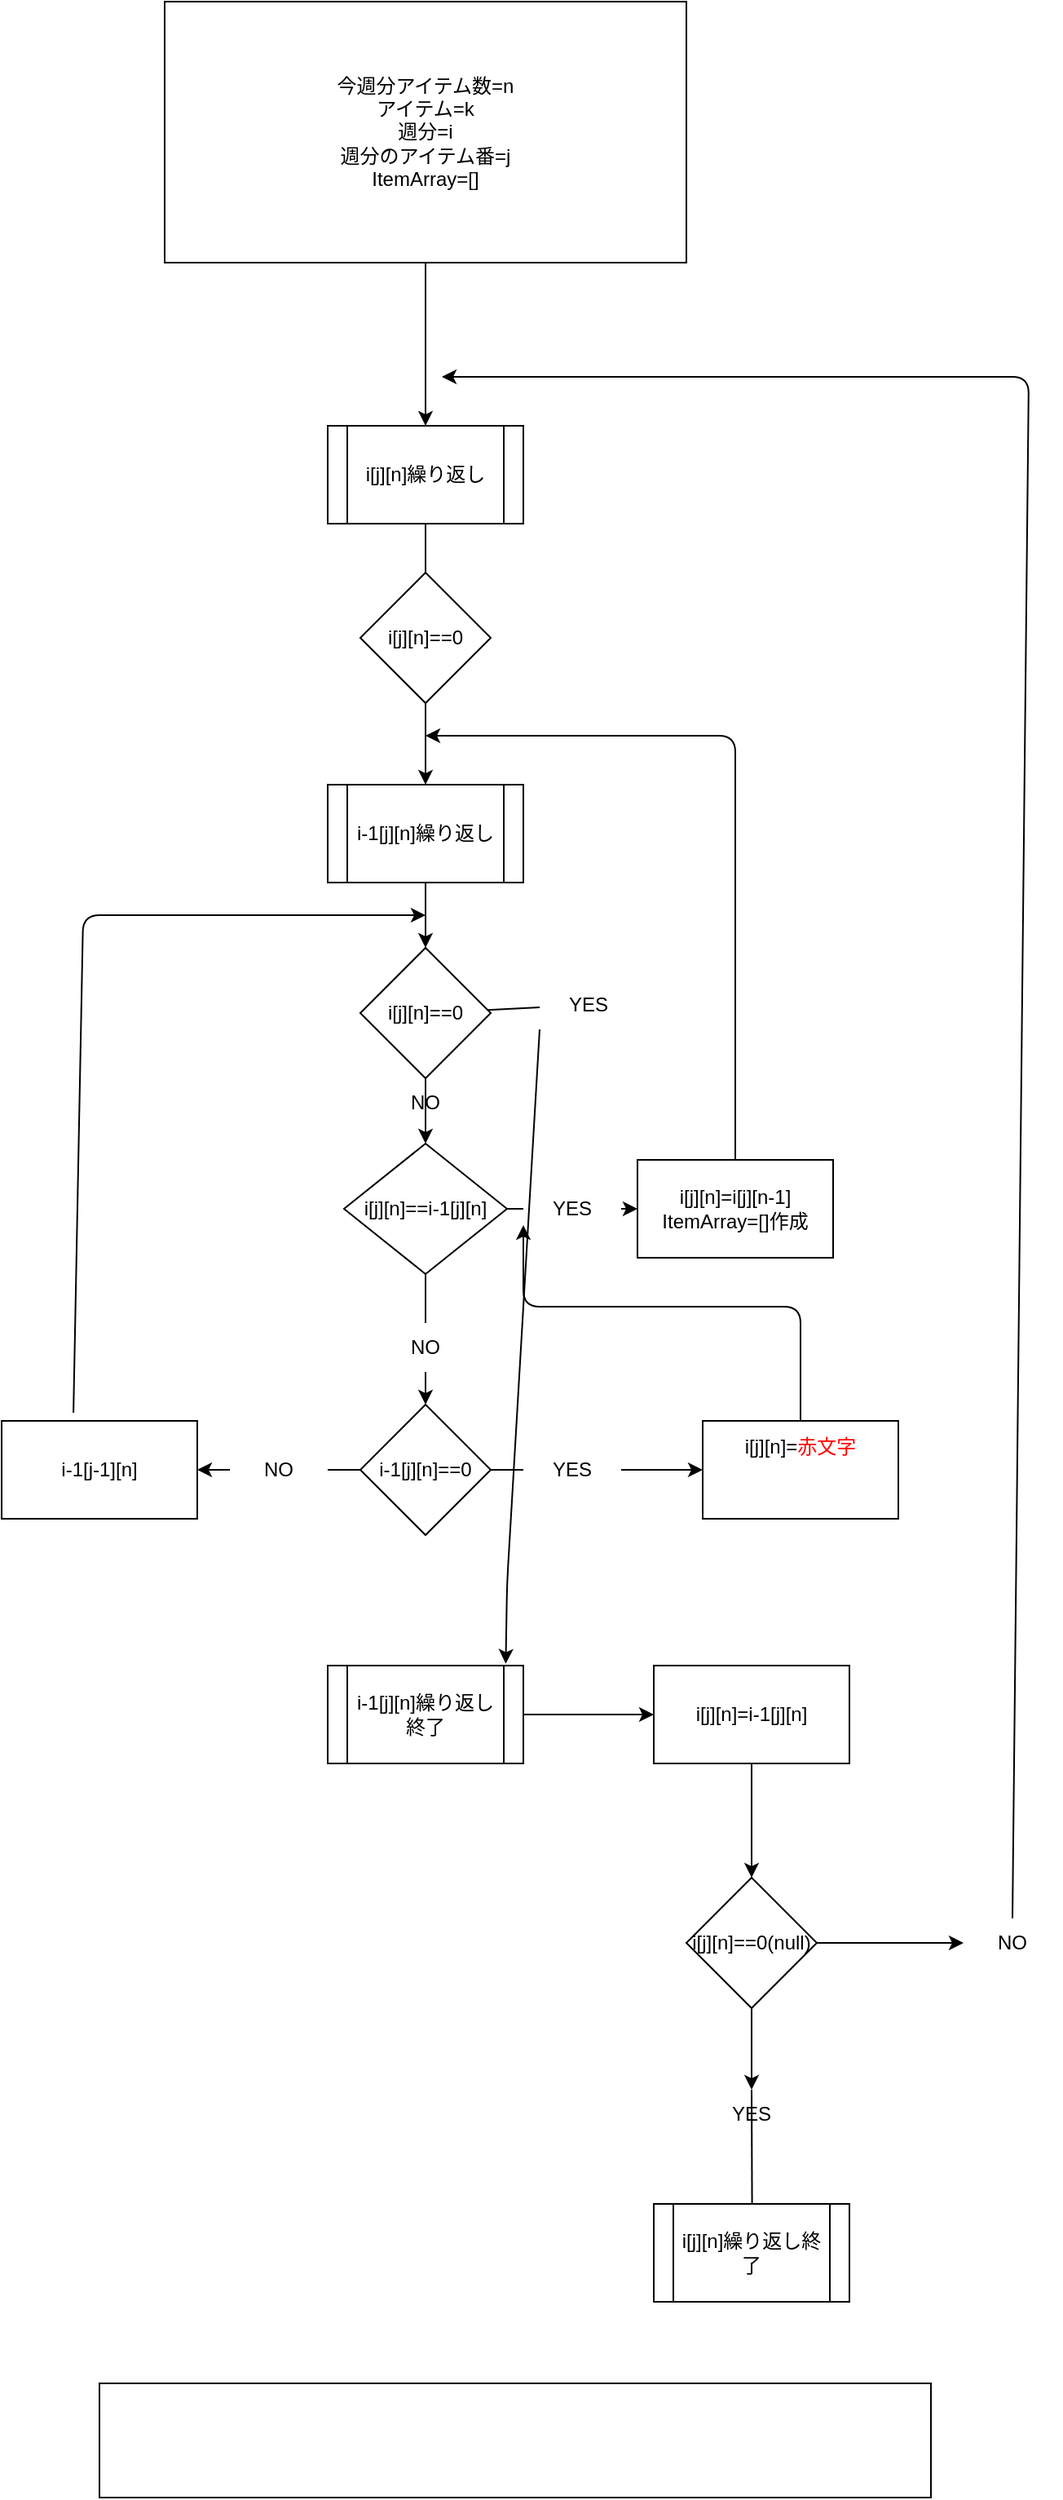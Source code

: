 <mxfile>
    <diagram id="GoBWmvPZ0nO9rFG4qCDN" name="Page-1">
        <mxGraphModel dx="1998" dy="2005" grid="1" gridSize="10" guides="1" tooltips="1" connect="1" arrows="1" fold="1" page="1" pageScale="1" pageWidth="850" pageHeight="1100" math="0" shadow="0">
            <root>
                <mxCell id="0"/>
                <mxCell id="1" parent="0"/>
                <mxCell id="94" value="" style="edgeStyle=none;html=1;fontColor=#FFFFFF;" edge="1" parent="1" source="2" target="3">
                    <mxGeometry relative="1" as="geometry"/>
                </mxCell>
                <mxCell id="2" value="今週分アイテム数=n&lt;br&gt;アイテム=k&lt;br&gt;週分=i&lt;br&gt;週分のアイテム番=j&lt;br&gt;ItemArray=[]" style="rounded=0;whiteSpace=wrap;html=1;" parent="1" vertex="1">
                    <mxGeometry x="-10" y="-340" width="320" height="160" as="geometry"/>
                </mxCell>
                <mxCell id="76" value="" style="edgeStyle=none;html=1;fontColor=#FF0000;startArrow=none;" edge="1" parent="1" source="48">
                    <mxGeometry relative="1" as="geometry">
                        <mxPoint x="150" y="140" as="targetPoint"/>
                    </mxGeometry>
                </mxCell>
                <mxCell id="3" value="i[j][n]繰り返し" style="shape=process;whiteSpace=wrap;html=1;backgroundOutline=1;" parent="1" vertex="1">
                    <mxGeometry x="90" y="-80" width="120" height="60" as="geometry"/>
                </mxCell>
                <mxCell id="81" value="" style="edgeStyle=none;html=1;fontColor=#FFFFFF;" edge="1" parent="1" source="55" target="80">
                    <mxGeometry relative="1" as="geometry"/>
                </mxCell>
                <mxCell id="55" value="i-1[j][n]繰り返し" style="shape=process;whiteSpace=wrap;html=1;backgroundOutline=1;" vertex="1" parent="1">
                    <mxGeometry x="90" y="140" width="120" height="60" as="geometry"/>
                </mxCell>
                <mxCell id="59" value="" style="edgeStyle=none;html=1;startArrow=none;" edge="1" parent="1" source="90" target="58">
                    <mxGeometry relative="1" as="geometry">
                        <Array as="points"/>
                    </mxGeometry>
                </mxCell>
                <mxCell id="61" value="" style="edgeStyle=none;html=1;startArrow=none;" edge="1" parent="1" source="62" target="60">
                    <mxGeometry relative="1" as="geometry"/>
                </mxCell>
                <mxCell id="56" value="i[j][n]==i-1[j][n]" style="rhombus;whiteSpace=wrap;html=1;" vertex="1" parent="1">
                    <mxGeometry x="100" y="360" width="100" height="80" as="geometry"/>
                </mxCell>
                <mxCell id="58" value="i[j][n]=i[j][n-1]&lt;br&gt;ItemArray=[]作成" style="whiteSpace=wrap;html=1;" vertex="1" parent="1">
                    <mxGeometry x="280" y="370" width="120" height="60" as="geometry"/>
                </mxCell>
                <mxCell id="65" value="" style="edgeStyle=none;html=1;startArrow=none;" edge="1" parent="1" source="66" target="64">
                    <mxGeometry relative="1" as="geometry"/>
                </mxCell>
                <mxCell id="72" value="" style="edgeStyle=none;html=1;fontColor=#FF0000;startArrow=none;" edge="1" parent="1" source="73" target="71">
                    <mxGeometry relative="1" as="geometry"/>
                </mxCell>
                <mxCell id="60" value="i-1[j][n]==0" style="rhombus;whiteSpace=wrap;html=1;" vertex="1" parent="1">
                    <mxGeometry x="110" y="520" width="80" height="80" as="geometry"/>
                </mxCell>
                <mxCell id="63" value="" style="edgeStyle=none;html=1;endArrow=none;" edge="1" parent="1" source="56" target="62">
                    <mxGeometry relative="1" as="geometry">
                        <mxPoint x="150" y="440" as="sourcePoint"/>
                        <mxPoint x="150" y="520" as="targetPoint"/>
                    </mxGeometry>
                </mxCell>
                <mxCell id="62" value="NO" style="text;strokeColor=none;align=center;fillColor=none;html=1;verticalAlign=middle;whiteSpace=wrap;rounded=0;" vertex="1" parent="1">
                    <mxGeometry x="120" y="470" width="60" height="30" as="geometry"/>
                </mxCell>
                <mxCell id="68" style="edgeStyle=none;html=1;fontColor=#FF0000;" edge="1" parent="1" source="64">
                    <mxGeometry relative="1" as="geometry">
                        <mxPoint x="210" y="410" as="targetPoint"/>
                        <Array as="points">
                            <mxPoint x="380" y="460"/>
                            <mxPoint x="210" y="460"/>
                        </Array>
                    </mxGeometry>
                </mxCell>
                <mxCell id="64" value="i[j][n]=&lt;font color=&quot;#ff0000&quot;&gt;赤文字&lt;/font&gt;&lt;br&gt;&lt;font color=&quot;#ffffff&quot;&gt;ItemArray=[&quot;赤文字&quot;,&quot;&quot;]&lt;/font&gt;" style="whiteSpace=wrap;html=1;" vertex="1" parent="1">
                    <mxGeometry x="320" y="530" width="120" height="60" as="geometry"/>
                </mxCell>
                <mxCell id="67" value="" style="edgeStyle=none;html=1;endArrow=none;" edge="1" parent="1" source="60" target="66">
                    <mxGeometry relative="1" as="geometry">
                        <mxPoint x="190" y="560" as="sourcePoint"/>
                        <mxPoint x="250" y="560" as="targetPoint"/>
                    </mxGeometry>
                </mxCell>
                <mxCell id="66" value="YES" style="text;strokeColor=none;align=center;fillColor=none;html=1;verticalAlign=middle;whiteSpace=wrap;rounded=0;" vertex="1" parent="1">
                    <mxGeometry x="210" y="545" width="60" height="30" as="geometry"/>
                </mxCell>
                <mxCell id="71" value="i-1[j-1][n]" style="whiteSpace=wrap;html=1;" vertex="1" parent="1">
                    <mxGeometry x="-110" y="530" width="120" height="60" as="geometry"/>
                </mxCell>
                <mxCell id="74" value="" style="edgeStyle=none;html=1;fontColor=#FF0000;endArrow=none;" edge="1" parent="1" source="60" target="73">
                    <mxGeometry relative="1" as="geometry">
                        <mxPoint x="110" y="560" as="sourcePoint"/>
                        <mxPoint x="50" y="560" as="targetPoint"/>
                    </mxGeometry>
                </mxCell>
                <mxCell id="73" value="NO" style="text;strokeColor=none;align=center;fillColor=none;html=1;verticalAlign=middle;whiteSpace=wrap;rounded=0;" vertex="1" parent="1">
                    <mxGeometry x="30" y="545" width="60" height="30" as="geometry"/>
                </mxCell>
                <mxCell id="87" value="" style="edgeStyle=none;html=1;fontColor=#FFFFFF;" edge="1" parent="1" source="80" target="56">
                    <mxGeometry relative="1" as="geometry"/>
                </mxCell>
                <mxCell id="80" value="i[j][n]==0" style="rhombus;whiteSpace=wrap;html=1;" vertex="1" parent="1">
                    <mxGeometry x="110" y="240" width="80" height="80" as="geometry"/>
                </mxCell>
                <mxCell id="102" value="" style="edgeStyle=none;html=1;fontColor=#FFFFFF;" edge="1" parent="1" source="82" target="101">
                    <mxGeometry relative="1" as="geometry"/>
                </mxCell>
                <mxCell id="82" value="i[j][n]=i-1[j][n]" style="whiteSpace=wrap;html=1;" vertex="1" parent="1">
                    <mxGeometry x="290" y="680" width="120" height="60" as="geometry"/>
                </mxCell>
                <mxCell id="85" value="" style="edgeStyle=none;html=1;fontColor=#FFFFFF;endArrow=none;" edge="1" parent="1" source="80" target="84">
                    <mxGeometry relative="1" as="geometry">
                        <mxPoint x="190" y="280" as="sourcePoint"/>
                        <mxPoint x="250" y="280" as="targetPoint"/>
                    </mxGeometry>
                </mxCell>
                <mxCell id="84" value="YES" style="text;strokeColor=none;align=center;fillColor=none;html=1;verticalAlign=middle;whiteSpace=wrap;rounded=0;" vertex="1" parent="1">
                    <mxGeometry x="220" y="260" width="60" height="30" as="geometry"/>
                </mxCell>
                <mxCell id="88" value="NO" style="text;strokeColor=none;align=center;fillColor=none;html=1;verticalAlign=middle;whiteSpace=wrap;rounded=0;" vertex="1" parent="1">
                    <mxGeometry x="120" y="320" width="60" height="30" as="geometry"/>
                </mxCell>
                <mxCell id="89" value="" style="endArrow=classic;html=1;fontColor=#FFFFFF;exitX=0.5;exitY=0;exitDx=0;exitDy=0;" edge="1" parent="1" source="58">
                    <mxGeometry width="50" height="50" relative="1" as="geometry">
                        <mxPoint x="380" y="320" as="sourcePoint"/>
                        <mxPoint x="150" y="110" as="targetPoint"/>
                        <Array as="points">
                            <mxPoint x="340" y="110"/>
                        </Array>
                    </mxGeometry>
                </mxCell>
                <mxCell id="92" value="" style="edgeStyle=none;html=1;endArrow=none;" edge="1" parent="1" source="56" target="90">
                    <mxGeometry relative="1" as="geometry">
                        <mxPoint x="200" y="400" as="sourcePoint"/>
                        <mxPoint x="280" y="400" as="targetPoint"/>
                        <Array as="points"/>
                    </mxGeometry>
                </mxCell>
                <mxCell id="90" value="YES" style="text;strokeColor=none;align=center;fillColor=none;html=1;verticalAlign=middle;whiteSpace=wrap;rounded=0;" vertex="1" parent="1">
                    <mxGeometry x="210" y="385" width="60" height="30" as="geometry"/>
                </mxCell>
                <mxCell id="93" value="" style="edgeStyle=none;html=1;fontColor=#FF0000;endArrow=none;" edge="1" parent="1" source="3" target="48">
                    <mxGeometry relative="1" as="geometry">
                        <mxPoint x="150" y="-20.0" as="sourcePoint"/>
                        <mxPoint x="150" y="140" as="targetPoint"/>
                    </mxGeometry>
                </mxCell>
                <mxCell id="48" value="i[j][n]==0" style="rhombus;whiteSpace=wrap;html=1;rounded=0;" vertex="1" parent="1">
                    <mxGeometry x="110" y="10" width="80" height="80" as="geometry"/>
                </mxCell>
                <mxCell id="95" value="" style="endArrow=classic;html=1;fontColor=#FFFFFF;exitX=0.367;exitY=-0.084;exitDx=0;exitDy=0;exitPerimeter=0;" edge="1" parent="1" source="71">
                    <mxGeometry width="50" height="50" relative="1" as="geometry">
                        <mxPoint x="-50" y="520" as="sourcePoint"/>
                        <mxPoint x="150" y="220" as="targetPoint"/>
                        <Array as="points">
                            <mxPoint x="-60" y="220"/>
                        </Array>
                    </mxGeometry>
                </mxCell>
                <mxCell id="99" value="" style="edgeStyle=none;html=1;fontColor=#FFFFFF;" edge="1" parent="1" source="96" target="82">
                    <mxGeometry relative="1" as="geometry"/>
                </mxCell>
                <mxCell id="96" value="i-1[j][n]繰り返し&lt;br&gt;終了" style="shape=process;whiteSpace=wrap;html=1;backgroundOutline=1;" vertex="1" parent="1">
                    <mxGeometry x="90" y="680" width="120" height="60" as="geometry"/>
                </mxCell>
                <mxCell id="98" value="" style="endArrow=classic;html=1;fontColor=#FFFFFF;exitX=0;exitY=1;exitDx=0;exitDy=0;entryX=0.91;entryY=-0.019;entryDx=0;entryDy=0;entryPerimeter=0;" edge="1" parent="1" source="84" target="96">
                    <mxGeometry width="50" height="50" relative="1" as="geometry">
                        <mxPoint x="380" y="400" as="sourcePoint"/>
                        <mxPoint x="230" y="710" as="targetPoint"/>
                        <Array as="points">
                            <mxPoint x="200" y="630"/>
                        </Array>
                    </mxGeometry>
                </mxCell>
                <mxCell id="107" value="" style="edgeStyle=none;html=1;fontColor=#FFFFFF;" edge="1" parent="1" source="101" target="104">
                    <mxGeometry relative="1" as="geometry"/>
                </mxCell>
                <mxCell id="111" value="" style="edgeStyle=none;html=1;fontColor=#FFFFFF;" edge="1" parent="1" source="101" target="108">
                    <mxGeometry relative="1" as="geometry"/>
                </mxCell>
                <mxCell id="101" value="i[j][n]==0(null)" style="rhombus;whiteSpace=wrap;html=1;" vertex="1" parent="1">
                    <mxGeometry x="310" y="810" width="80" height="80" as="geometry"/>
                </mxCell>
                <mxCell id="104" value="NO" style="text;strokeColor=none;align=center;fillColor=none;html=1;verticalAlign=middle;whiteSpace=wrap;rounded=0;" vertex="1" parent="1">
                    <mxGeometry x="480" y="835" width="60" height="30" as="geometry"/>
                </mxCell>
                <mxCell id="112" style="edgeStyle=none;html=1;exitX=0.5;exitY=0;exitDx=0;exitDy=0;fontColor=#FFFFFF;" edge="1" parent="1" source="108">
                    <mxGeometry relative="1" as="geometry">
                        <mxPoint x="350.333" y="1020" as="targetPoint"/>
                    </mxGeometry>
                </mxCell>
                <mxCell id="108" value="YES" style="text;strokeColor=none;align=center;fillColor=none;html=1;verticalAlign=middle;whiteSpace=wrap;rounded=0;" vertex="1" parent="1">
                    <mxGeometry x="320" y="940" width="60" height="30" as="geometry"/>
                </mxCell>
                <mxCell id="109" value="" style="endArrow=classic;html=1;fontColor=#FFFFFF;exitX=0.5;exitY=0;exitDx=0;exitDy=0;" edge="1" parent="1" source="104">
                    <mxGeometry width="50" height="50" relative="1" as="geometry">
                        <mxPoint x="620" y="710" as="sourcePoint"/>
                        <mxPoint x="160" y="-110" as="targetPoint"/>
                        <Array as="points">
                            <mxPoint x="520" y="-110"/>
                        </Array>
                    </mxGeometry>
                </mxCell>
                <mxCell id="113" value="終了" style="rounded=0;whiteSpace=wrap;html=1;fontColor=#FFFFFF;" vertex="1" parent="1">
                    <mxGeometry x="-50" y="1120" width="510" height="70" as="geometry"/>
                </mxCell>
                <mxCell id="115" value="i[j][n]繰り返し終了" style="shape=process;whiteSpace=wrap;html=1;backgroundOutline=1;" vertex="1" parent="1">
                    <mxGeometry x="290" y="1010" width="120" height="60" as="geometry"/>
                </mxCell>
            </root>
        </mxGraphModel>
    </diagram>
</mxfile>